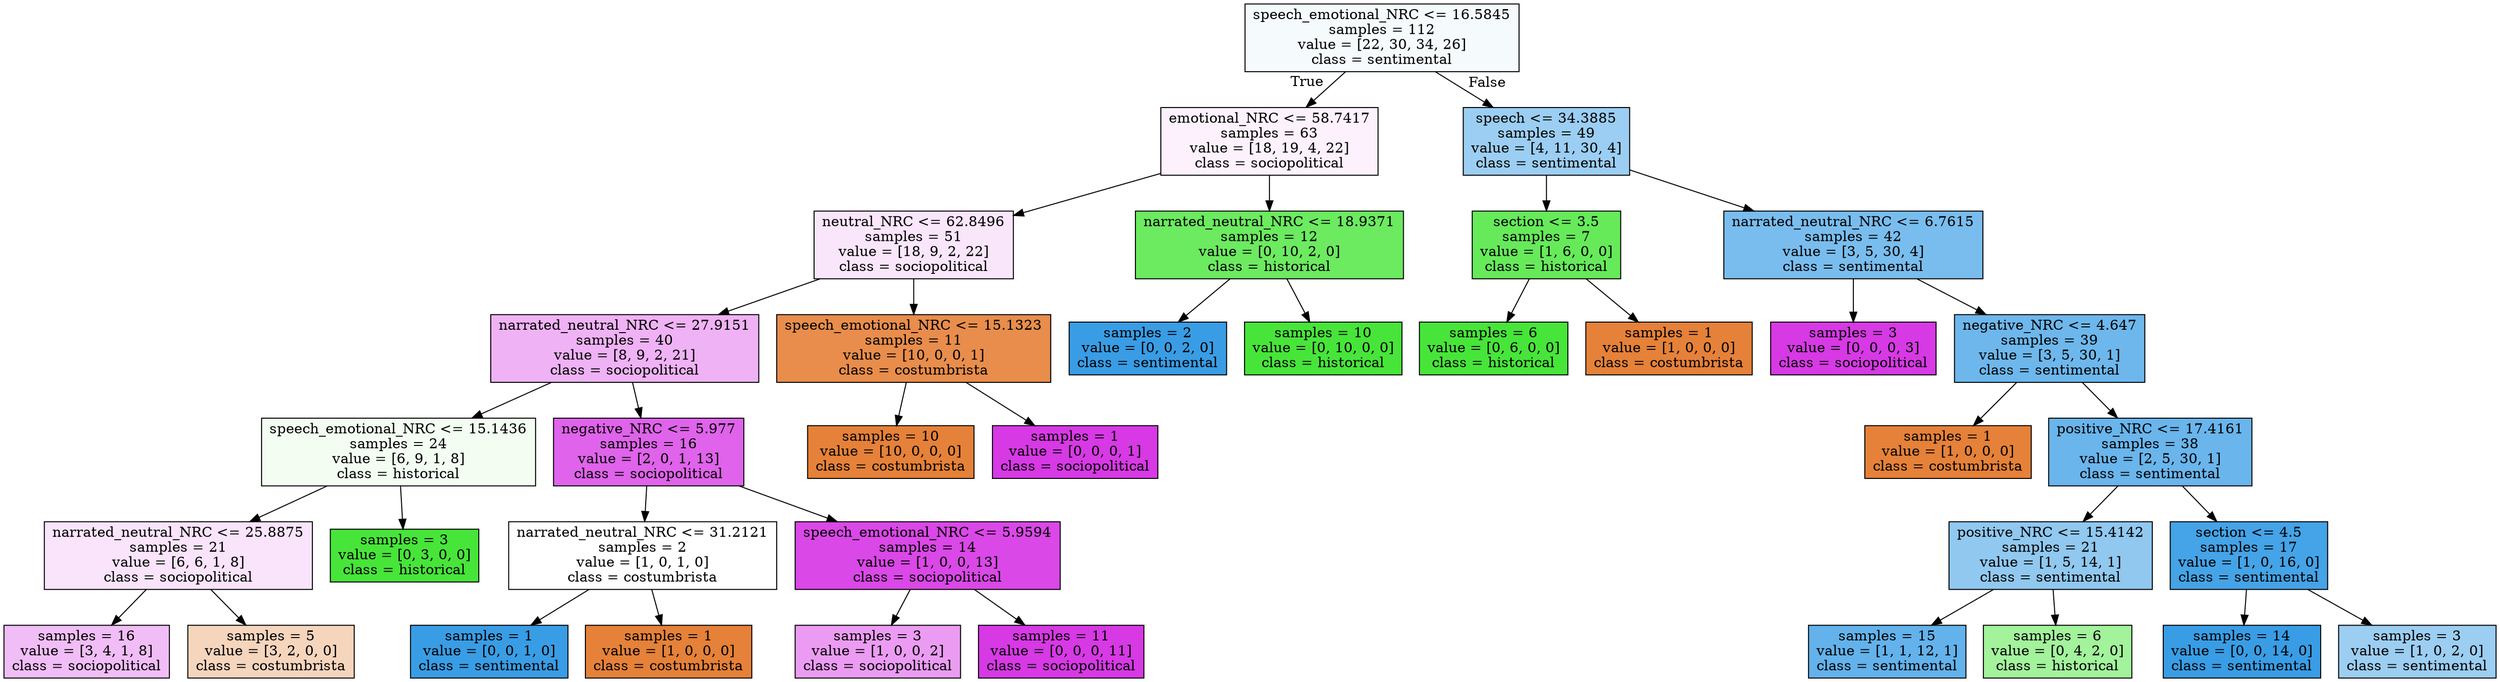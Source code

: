 digraph Tree {
node [shape=box, style="filled", color="black"] ;
0 [label="speech_emotional_NRC <= 16.5845\nsamples = 112\nvalue = [22, 30, 34, 26]\nclass = sentimental", fillcolor="#399de50c"] ;
1 [label="emotional_NRC <= 58.7417\nsamples = 63\nvalue = [18, 19, 4, 22]\nclass = sociopolitical", fillcolor="#d739e511"] ;
0 -> 1 [labeldistance=2.5, labelangle=45, headlabel="True"] ;
2 [label="neutral_NRC <= 62.8496\nsamples = 51\nvalue = [18, 9, 2, 22]\nclass = sociopolitical", fillcolor="#d739e51f"] ;
1 -> 2 ;
3 [label="narrated_neutral_NRC <= 27.9151\nsamples = 40\nvalue = [8, 9, 2, 21]\nclass = sociopolitical", fillcolor="#d739e563"] ;
2 -> 3 ;
4 [label="speech_emotional_NRC <= 15.1436\nsamples = 24\nvalue = [6, 9, 1, 8]\nclass = historical", fillcolor="#47e53910"] ;
3 -> 4 ;
5 [label="narrated_neutral_NRC <= 25.8875\nsamples = 21\nvalue = [6, 6, 1, 8]\nclass = sociopolitical", fillcolor="#d739e522"] ;
4 -> 5 ;
6 [label="samples = 16\nvalue = [3, 4, 1, 8]\nclass = sociopolitical", fillcolor="#d739e555"] ;
5 -> 6 ;
7 [label="samples = 5\nvalue = [3, 2, 0, 0]\nclass = costumbrista", fillcolor="#e5813955"] ;
5 -> 7 ;
8 [label="samples = 3\nvalue = [0, 3, 0, 0]\nclass = historical", fillcolor="#47e539ff"] ;
4 -> 8 ;
9 [label="negative_NRC <= 5.977\nsamples = 16\nvalue = [2, 0, 1, 13]\nclass = sociopolitical", fillcolor="#d739e5c8"] ;
3 -> 9 ;
10 [label="narrated_neutral_NRC <= 31.2121\nsamples = 2\nvalue = [1, 0, 1, 0]\nclass = costumbrista", fillcolor="#e5813900"] ;
9 -> 10 ;
11 [label="samples = 1\nvalue = [0, 0, 1, 0]\nclass = sentimental", fillcolor="#399de5ff"] ;
10 -> 11 ;
12 [label="samples = 1\nvalue = [1, 0, 0, 0]\nclass = costumbrista", fillcolor="#e58139ff"] ;
10 -> 12 ;
13 [label="speech_emotional_NRC <= 5.9594\nsamples = 14\nvalue = [1, 0, 0, 13]\nclass = sociopolitical", fillcolor="#d739e5eb"] ;
9 -> 13 ;
14 [label="samples = 3\nvalue = [1, 0, 0, 2]\nclass = sociopolitical", fillcolor="#d739e57f"] ;
13 -> 14 ;
15 [label="samples = 11\nvalue = [0, 0, 0, 11]\nclass = sociopolitical", fillcolor="#d739e5ff"] ;
13 -> 15 ;
16 [label="speech_emotional_NRC <= 15.1323\nsamples = 11\nvalue = [10, 0, 0, 1]\nclass = costumbrista", fillcolor="#e58139e6"] ;
2 -> 16 ;
17 [label="samples = 10\nvalue = [10, 0, 0, 0]\nclass = costumbrista", fillcolor="#e58139ff"] ;
16 -> 17 ;
18 [label="samples = 1\nvalue = [0, 0, 0, 1]\nclass = sociopolitical", fillcolor="#d739e5ff"] ;
16 -> 18 ;
19 [label="narrated_neutral_NRC <= 18.9371\nsamples = 12\nvalue = [0, 10, 2, 0]\nclass = historical", fillcolor="#47e539cc"] ;
1 -> 19 ;
20 [label="samples = 2\nvalue = [0, 0, 2, 0]\nclass = sentimental", fillcolor="#399de5ff"] ;
19 -> 20 ;
21 [label="samples = 10\nvalue = [0, 10, 0, 0]\nclass = historical", fillcolor="#47e539ff"] ;
19 -> 21 ;
22 [label="speech <= 34.3885\nsamples = 49\nvalue = [4, 11, 30, 4]\nclass = sentimental", fillcolor="#399de580"] ;
0 -> 22 [labeldistance=2.5, labelangle=-45, headlabel="False"] ;
23 [label="section <= 3.5\nsamples = 7\nvalue = [1, 6, 0, 0]\nclass = historical", fillcolor="#47e539d4"] ;
22 -> 23 ;
24 [label="samples = 6\nvalue = [0, 6, 0, 0]\nclass = historical", fillcolor="#47e539ff"] ;
23 -> 24 ;
25 [label="samples = 1\nvalue = [1, 0, 0, 0]\nclass = costumbrista", fillcolor="#e58139ff"] ;
23 -> 25 ;
26 [label="narrated_neutral_NRC <= 6.7615\nsamples = 42\nvalue = [3, 5, 30, 4]\nclass = sentimental", fillcolor="#399de5ac"] ;
22 -> 26 ;
27 [label="samples = 3\nvalue = [0, 0, 0, 3]\nclass = sociopolitical", fillcolor="#d739e5ff"] ;
26 -> 27 ;
28 [label="negative_NRC <= 4.647\nsamples = 39\nvalue = [3, 5, 30, 1]\nclass = sentimental", fillcolor="#399de5bc"] ;
26 -> 28 ;
29 [label="samples = 1\nvalue = [1, 0, 0, 0]\nclass = costumbrista", fillcolor="#e58139ff"] ;
28 -> 29 ;
30 [label="positive_NRC <= 17.4161\nsamples = 38\nvalue = [2, 5, 30, 1]\nclass = sentimental", fillcolor="#399de5c1"] ;
28 -> 30 ;
31 [label="positive_NRC <= 15.4142\nsamples = 21\nvalue = [1, 5, 14, 1]\nclass = sentimental", fillcolor="#399de58f"] ;
30 -> 31 ;
32 [label="samples = 15\nvalue = [1, 1, 12, 1]\nclass = sentimental", fillcolor="#399de5c8"] ;
31 -> 32 ;
33 [label="samples = 6\nvalue = [0, 4, 2, 0]\nclass = historical", fillcolor="#47e5397f"] ;
31 -> 33 ;
34 [label="section <= 4.5\nsamples = 17\nvalue = [1, 0, 16, 0]\nclass = sentimental", fillcolor="#399de5ef"] ;
30 -> 34 ;
35 [label="samples = 14\nvalue = [0, 0, 14, 0]\nclass = sentimental", fillcolor="#399de5ff"] ;
34 -> 35 ;
36 [label="samples = 3\nvalue = [1, 0, 2, 0]\nclass = sentimental", fillcolor="#399de57f"] ;
34 -> 36 ;
}